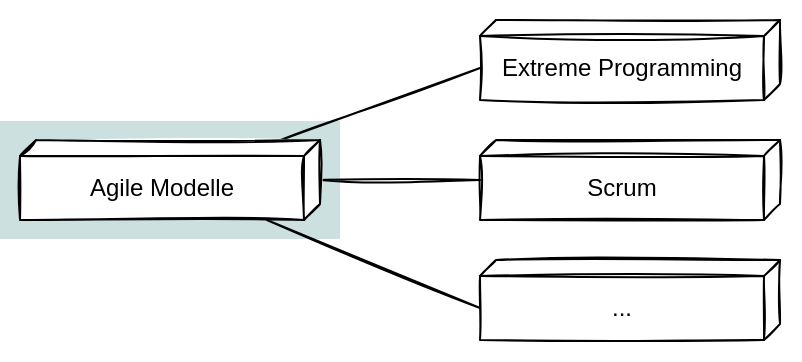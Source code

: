 <mxfile version="22.1.11" type="device">
  <diagram id="BUvfRwf0zNBMPw8hF7Nk" name="Seite-1">
    <mxGraphModel dx="1050" dy="566" grid="1" gridSize="10" guides="1" tooltips="1" connect="1" arrows="1" fold="1" page="1" pageScale="1" pageWidth="1169" pageHeight="827" math="0" shadow="0">
      <root>
        <mxCell id="0" />
        <mxCell id="1" parent="0" />
        <mxCell id="TMhDqMhs0Bm8dJVY0oG_-1" value="" style="rounded=0;whiteSpace=wrap;html=1;strokeColor=none;fillColor=none;" parent="1" vertex="1">
          <mxGeometry x="680" y="380" width="400" height="180" as="geometry" />
        </mxCell>
        <mxCell id="TMhDqMhs0Bm8dJVY0oG_-2" value="" style="rounded=0;whiteSpace=wrap;html=1;strokeColor=none;fillColor=#006666;fillOpacity=20;" parent="1" vertex="1">
          <mxGeometry x="680" y="440.5" width="170" height="59" as="geometry" />
        </mxCell>
        <mxCell id="kW_KDMngMzazlsKr2CsW-6" value="Extreme Programming" style="shape=cube;whiteSpace=wrap;html=1;boundedLbl=1;backgroundOutline=1;darkOpacity=0;darkOpacity2=0;sketch=1;size=8;rotation=0;flipV=0;direction=south;portConstraintRotation=0;fontSize=12;" parent="1" vertex="1">
          <mxGeometry x="920" y="390" width="150" height="40" as="geometry" />
        </mxCell>
        <mxCell id="kW_KDMngMzazlsKr2CsW-8" value="Scrum" style="shape=cube;whiteSpace=wrap;html=1;boundedLbl=1;backgroundOutline=1;darkOpacity=0;darkOpacity2=0;sketch=1;size=8;rotation=0;flipV=0;direction=south;portConstraintRotation=0;fontSize=12;" parent="1" vertex="1">
          <mxGeometry x="920" y="450" width="150" height="40" as="geometry" />
        </mxCell>
        <mxCell id="kW_KDMngMzazlsKr2CsW-9" value="..." style="shape=cube;whiteSpace=wrap;html=1;boundedLbl=1;backgroundOutline=1;darkOpacity=0;darkOpacity2=0;sketch=1;size=8;rotation=0;flipV=0;direction=south;portConstraintRotation=0;fontSize=12;" parent="1" vertex="1">
          <mxGeometry x="920" y="510" width="150" height="40" as="geometry" />
        </mxCell>
        <mxCell id="kW_KDMngMzazlsKr2CsW-27" style="edgeStyle=none;rounded=0;sketch=1;orthogonalLoop=1;jettySize=auto;html=1;entryX=0;entryY=0;entryDx=24;entryDy=150;entryPerimeter=0;shadow=0;endArrow=none;endFill=0;fontSize=12;" parent="1" source="kW_KDMngMzazlsKr2CsW-13" target="kW_KDMngMzazlsKr2CsW-6" edge="1">
          <mxGeometry relative="1" as="geometry" />
        </mxCell>
        <mxCell id="kW_KDMngMzazlsKr2CsW-28" style="edgeStyle=none;rounded=0;sketch=1;orthogonalLoop=1;jettySize=auto;html=1;shadow=0;endArrow=none;endFill=0;fontSize=12;" parent="1" source="kW_KDMngMzazlsKr2CsW-13" target="kW_KDMngMzazlsKr2CsW-8" edge="1">
          <mxGeometry relative="1" as="geometry" />
        </mxCell>
        <mxCell id="kW_KDMngMzazlsKr2CsW-29" style="edgeStyle=none;rounded=0;sketch=1;orthogonalLoop=1;jettySize=auto;html=1;entryX=0;entryY=0;entryDx=24;entryDy=150;entryPerimeter=0;shadow=0;endArrow=none;endFill=0;fontSize=12;" parent="1" source="kW_KDMngMzazlsKr2CsW-13" target="kW_KDMngMzazlsKr2CsW-9" edge="1">
          <mxGeometry relative="1" as="geometry" />
        </mxCell>
        <mxCell id="kW_KDMngMzazlsKr2CsW-13" value="Agile Modelle" style="shape=cube;whiteSpace=wrap;html=1;boundedLbl=1;backgroundOutline=1;darkOpacity=0;darkOpacity2=0;sketch=1;size=8;rotation=0;flipV=0;direction=south;portConstraintRotation=0;fontSize=12;" parent="1" vertex="1">
          <mxGeometry x="690" y="450" width="150" height="40" as="geometry" />
        </mxCell>
      </root>
    </mxGraphModel>
  </diagram>
</mxfile>

